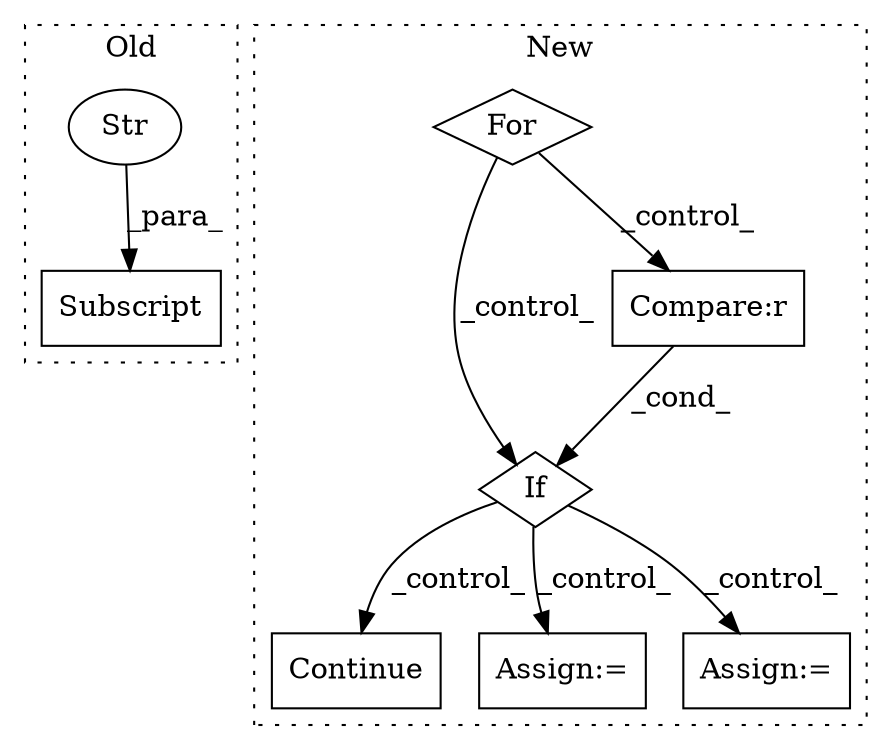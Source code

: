 digraph G {
subgraph cluster0 {
1 [label="Subscript" a="63" s="3861,0" l="22,0" shape="box"];
7 [label="Str" a="66" s="3878" l="4" shape="ellipse"];
label = "Old";
style="dotted";
}
subgraph cluster1 {
2 [label="Continue" a="43" s="3620" l="8" shape="box"];
3 [label="If" a="96" s="3591" l="3" shape="diamond"];
4 [label="Compare:r" a="40" s="3594" l="12" shape="box"];
5 [label="Assign:=" a="68" s="3910" l="3" shape="box"];
6 [label="For" a="107" s="3543,3580" l="4,11" shape="diamond"];
8 [label="Assign:=" a="68" s="4090" l="3" shape="box"];
label = "New";
style="dotted";
}
3 -> 5 [label="_control_"];
3 -> 2 [label="_control_"];
3 -> 8 [label="_control_"];
4 -> 3 [label="_cond_"];
6 -> 4 [label="_control_"];
6 -> 3 [label="_control_"];
7 -> 1 [label="_para_"];
}